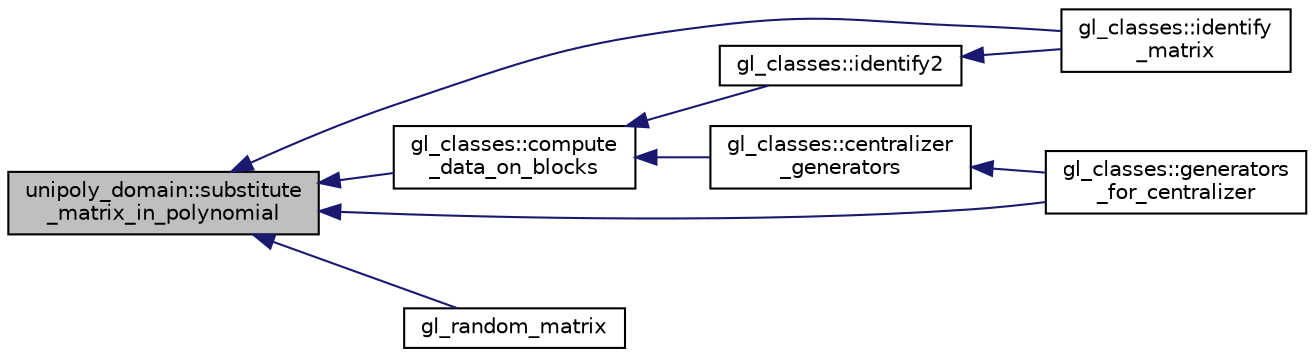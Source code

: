 digraph "unipoly_domain::substitute_matrix_in_polynomial"
{
  edge [fontname="Helvetica",fontsize="10",labelfontname="Helvetica",labelfontsize="10"];
  node [fontname="Helvetica",fontsize="10",shape=record];
  rankdir="LR";
  Node648 [label="unipoly_domain::substitute\l_matrix_in_polynomial",height=0.2,width=0.4,color="black", fillcolor="grey75", style="filled", fontcolor="black"];
  Node648 -> Node649 [dir="back",color="midnightblue",fontsize="10",style="solid",fontname="Helvetica"];
  Node649 [label="gl_classes::identify\l_matrix",height=0.2,width=0.4,color="black", fillcolor="white", style="filled",URL="$d6/dab/classgl__classes.html#af529d1d8ff5a52703c5ac1d70806092e"];
  Node648 -> Node650 [dir="back",color="midnightblue",fontsize="10",style="solid",fontname="Helvetica"];
  Node650 [label="gl_classes::compute\l_data_on_blocks",height=0.2,width=0.4,color="black", fillcolor="white", style="filled",URL="$d6/dab/classgl__classes.html#a81f5a74f6e3ddf095578fa860c347e9f"];
  Node650 -> Node651 [dir="back",color="midnightblue",fontsize="10",style="solid",fontname="Helvetica"];
  Node651 [label="gl_classes::identify2",height=0.2,width=0.4,color="black", fillcolor="white", style="filled",URL="$d6/dab/classgl__classes.html#a01f63c38f74a678752344f31fc3820bc"];
  Node651 -> Node649 [dir="back",color="midnightblue",fontsize="10",style="solid",fontname="Helvetica"];
  Node650 -> Node652 [dir="back",color="midnightblue",fontsize="10",style="solid",fontname="Helvetica"];
  Node652 [label="gl_classes::centralizer\l_generators",height=0.2,width=0.4,color="black", fillcolor="white", style="filled",URL="$d6/dab/classgl__classes.html#a0469984583efc3d27c70fb32f45d71d8"];
  Node652 -> Node653 [dir="back",color="midnightblue",fontsize="10",style="solid",fontname="Helvetica"];
  Node653 [label="gl_classes::generators\l_for_centralizer",height=0.2,width=0.4,color="black", fillcolor="white", style="filled",URL="$d6/dab/classgl__classes.html#aeac561e2a41981533eb0aee6f9d2080c"];
  Node648 -> Node653 [dir="back",color="midnightblue",fontsize="10",style="solid",fontname="Helvetica"];
  Node648 -> Node654 [dir="back",color="midnightblue",fontsize="10",style="solid",fontname="Helvetica"];
  Node654 [label="gl_random_matrix",height=0.2,width=0.4,color="black", fillcolor="white", style="filled",URL="$d5/d87/globals_8h.html#ad335f04bb0db45b0e9393ec76d0698f4"];
}
